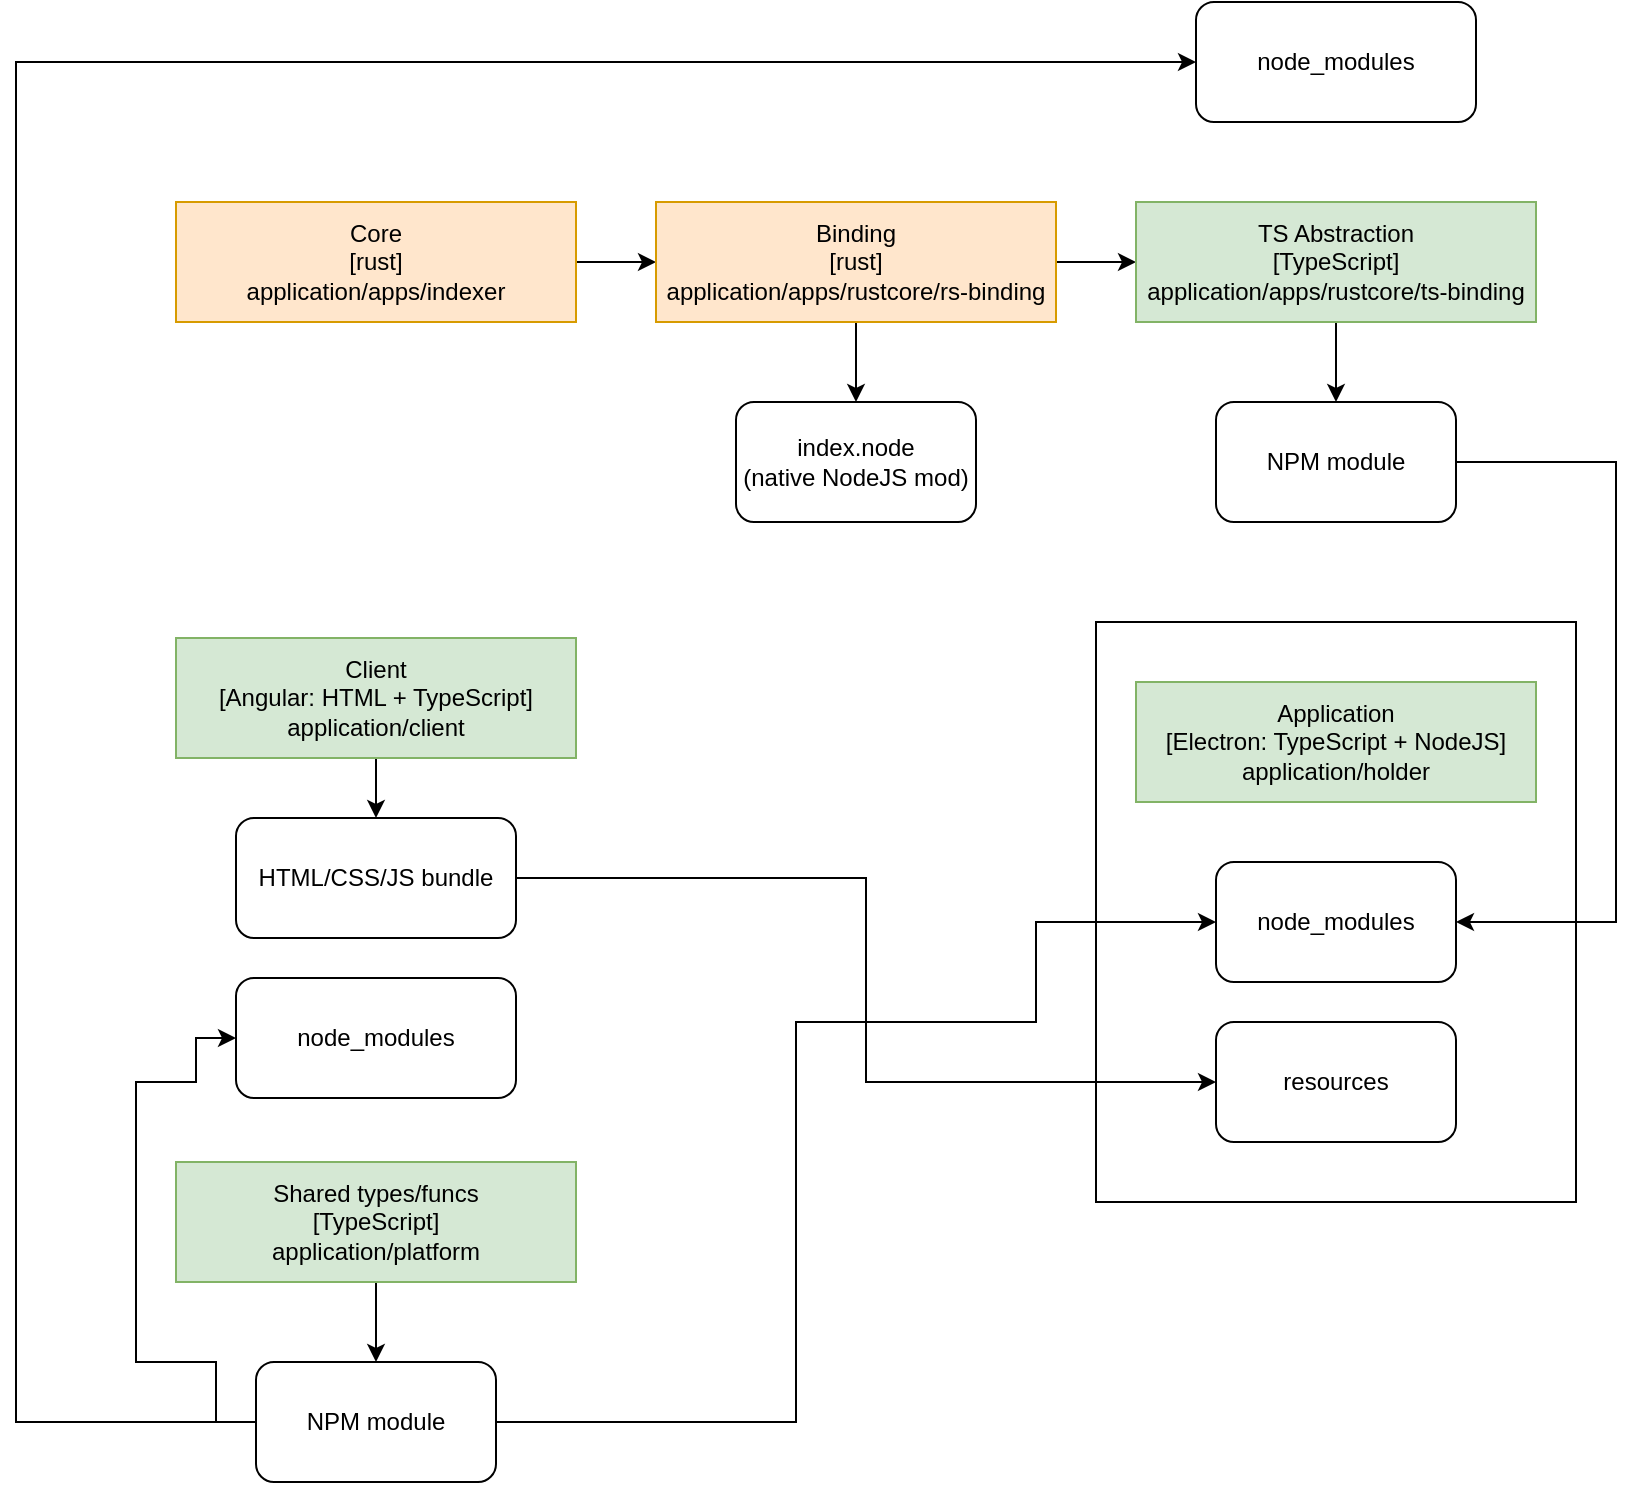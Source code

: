 <mxfile version="22.1.3" type="github">
  <diagram name="Page-1" id="U3YRdh-_FwdylBAqIgM6">
    <mxGraphModel dx="2261" dy="1873" grid="1" gridSize="10" guides="1" tooltips="1" connect="1" arrows="1" fold="1" page="1" pageScale="1" pageWidth="827" pageHeight="1169" math="0" shadow="0">
      <root>
        <mxCell id="0" />
        <mxCell id="1" parent="0" />
        <mxCell id="6jnQ-SL6PuQqEj748WKB-20" value="" style="rounded=0;whiteSpace=wrap;html=1;" vertex="1" parent="1">
          <mxGeometry x="500" y="250" width="240" height="290" as="geometry" />
        </mxCell>
        <mxCell id="6jnQ-SL6PuQqEj748WKB-5" style="edgeStyle=orthogonalEdgeStyle;rounded=0;orthogonalLoop=1;jettySize=auto;html=1;exitX=1;exitY=0.5;exitDx=0;exitDy=0;" edge="1" parent="1" source="6jnQ-SL6PuQqEj748WKB-1" target="6jnQ-SL6PuQqEj748WKB-2">
          <mxGeometry relative="1" as="geometry" />
        </mxCell>
        <mxCell id="6jnQ-SL6PuQqEj748WKB-1" value="Core&lt;br&gt;[rust]&lt;br&gt;application/apps/indexer" style="rounded=0;whiteSpace=wrap;html=1;fillColor=#ffe6cc;strokeColor=#d79b00;" vertex="1" parent="1">
          <mxGeometry x="40" y="40" width="200" height="60" as="geometry" />
        </mxCell>
        <mxCell id="6jnQ-SL6PuQqEj748WKB-4" style="edgeStyle=orthogonalEdgeStyle;rounded=0;orthogonalLoop=1;jettySize=auto;html=1;exitX=0.5;exitY=1;exitDx=0;exitDy=0;entryX=0.5;entryY=0;entryDx=0;entryDy=0;" edge="1" parent="1" source="6jnQ-SL6PuQqEj748WKB-2" target="6jnQ-SL6PuQqEj748WKB-3">
          <mxGeometry relative="1" as="geometry" />
        </mxCell>
        <mxCell id="6jnQ-SL6PuQqEj748WKB-7" style="edgeStyle=orthogonalEdgeStyle;rounded=0;orthogonalLoop=1;jettySize=auto;html=1;exitX=1;exitY=0.5;exitDx=0;exitDy=0;entryX=0;entryY=0.5;entryDx=0;entryDy=0;" edge="1" parent="1" source="6jnQ-SL6PuQqEj748WKB-2" target="6jnQ-SL6PuQqEj748WKB-6">
          <mxGeometry relative="1" as="geometry" />
        </mxCell>
        <mxCell id="6jnQ-SL6PuQqEj748WKB-2" value="Binding&lt;br&gt;[rust]&lt;br&gt;application/apps/rustcore/rs-binding" style="rounded=0;whiteSpace=wrap;html=1;fillColor=#ffe6cc;strokeColor=#d79b00;" vertex="1" parent="1">
          <mxGeometry x="280" y="40" width="200" height="60" as="geometry" />
        </mxCell>
        <mxCell id="6jnQ-SL6PuQqEj748WKB-3" value="index.node&lt;br&gt;(native NodeJS mod)" style="rounded=1;whiteSpace=wrap;html=1;" vertex="1" parent="1">
          <mxGeometry x="320" y="140" width="120" height="60" as="geometry" />
        </mxCell>
        <mxCell id="6jnQ-SL6PuQqEj748WKB-9" style="edgeStyle=orthogonalEdgeStyle;rounded=0;orthogonalLoop=1;jettySize=auto;html=1;exitX=0.5;exitY=1;exitDx=0;exitDy=0;entryX=0.5;entryY=0;entryDx=0;entryDy=0;" edge="1" parent="1" source="6jnQ-SL6PuQqEj748WKB-6" target="6jnQ-SL6PuQqEj748WKB-8">
          <mxGeometry relative="1" as="geometry" />
        </mxCell>
        <mxCell id="6jnQ-SL6PuQqEj748WKB-6" value="TS Abstraction&lt;br&gt;[TypeScript]&lt;br&gt;application/apps/rustcore/ts-binding" style="rounded=0;whiteSpace=wrap;html=1;fillColor=#d5e8d4;strokeColor=#82b366;" vertex="1" parent="1">
          <mxGeometry x="520" y="40" width="200" height="60" as="geometry" />
        </mxCell>
        <mxCell id="6jnQ-SL6PuQqEj748WKB-12" style="edgeStyle=orthogonalEdgeStyle;rounded=0;orthogonalLoop=1;jettySize=auto;html=1;exitX=1;exitY=0.5;exitDx=0;exitDy=0;entryX=1;entryY=0.5;entryDx=0;entryDy=0;" edge="1" parent="1" source="6jnQ-SL6PuQqEj748WKB-8" target="6jnQ-SL6PuQqEj748WKB-11">
          <mxGeometry relative="1" as="geometry">
            <Array as="points">
              <mxPoint x="760" y="170" />
              <mxPoint x="760" y="400" />
            </Array>
          </mxGeometry>
        </mxCell>
        <mxCell id="6jnQ-SL6PuQqEj748WKB-8" value="NPM module" style="rounded=1;whiteSpace=wrap;html=1;" vertex="1" parent="1">
          <mxGeometry x="560" y="140" width="120" height="60" as="geometry" />
        </mxCell>
        <mxCell id="6jnQ-SL6PuQqEj748WKB-10" value="Application&lt;br&gt;[Electron: TypeScript + NodeJS]&lt;br&gt;application/holder" style="rounded=0;whiteSpace=wrap;html=1;fillColor=#d5e8d4;strokeColor=#82b366;" vertex="1" parent="1">
          <mxGeometry x="520" y="280" width="200" height="60" as="geometry" />
        </mxCell>
        <mxCell id="6jnQ-SL6PuQqEj748WKB-11" value="node_modules" style="rounded=1;whiteSpace=wrap;html=1;" vertex="1" parent="1">
          <mxGeometry x="560" y="370" width="120" height="60" as="geometry" />
        </mxCell>
        <mxCell id="6jnQ-SL6PuQqEj748WKB-17" style="edgeStyle=orthogonalEdgeStyle;rounded=0;orthogonalLoop=1;jettySize=auto;html=1;exitX=0.5;exitY=1;exitDx=0;exitDy=0;entryX=0.5;entryY=0;entryDx=0;entryDy=0;" edge="1" parent="1" source="6jnQ-SL6PuQqEj748WKB-13" target="6jnQ-SL6PuQqEj748WKB-14">
          <mxGeometry relative="1" as="geometry" />
        </mxCell>
        <mxCell id="6jnQ-SL6PuQqEj748WKB-13" value="Client&lt;br&gt;[Angular: HTML + TypeScript]&lt;br&gt;application/client" style="rounded=0;whiteSpace=wrap;html=1;fillColor=#d5e8d4;strokeColor=#82b366;" vertex="1" parent="1">
          <mxGeometry x="40" y="258" width="200" height="60" as="geometry" />
        </mxCell>
        <mxCell id="6jnQ-SL6PuQqEj748WKB-16" style="edgeStyle=orthogonalEdgeStyle;rounded=0;orthogonalLoop=1;jettySize=auto;html=1;exitX=1;exitY=0.5;exitDx=0;exitDy=0;entryX=0;entryY=0.5;entryDx=0;entryDy=0;" edge="1" parent="1" source="6jnQ-SL6PuQqEj748WKB-14" target="6jnQ-SL6PuQqEj748WKB-15">
          <mxGeometry relative="1" as="geometry" />
        </mxCell>
        <mxCell id="6jnQ-SL6PuQqEj748WKB-14" value="HTML/CSS/JS bundle" style="rounded=1;whiteSpace=wrap;html=1;" vertex="1" parent="1">
          <mxGeometry x="70" y="348" width="140" height="60" as="geometry" />
        </mxCell>
        <mxCell id="6jnQ-SL6PuQqEj748WKB-15" value="resources" style="rounded=1;whiteSpace=wrap;html=1;" vertex="1" parent="1">
          <mxGeometry x="560" y="450" width="120" height="60" as="geometry" />
        </mxCell>
        <mxCell id="6jnQ-SL6PuQqEj748WKB-23" style="edgeStyle=orthogonalEdgeStyle;rounded=0;orthogonalLoop=1;jettySize=auto;html=1;exitX=0.5;exitY=1;exitDx=0;exitDy=0;entryX=0.5;entryY=0;entryDx=0;entryDy=0;" edge="1" parent="1" source="6jnQ-SL6PuQqEj748WKB-21" target="6jnQ-SL6PuQqEj748WKB-22">
          <mxGeometry relative="1" as="geometry" />
        </mxCell>
        <mxCell id="6jnQ-SL6PuQqEj748WKB-21" value="Shared types/funcs&lt;br&gt;[TypeScript]&lt;br&gt;application/platform" style="rounded=0;whiteSpace=wrap;html=1;fillColor=#d5e8d4;strokeColor=#82b366;" vertex="1" parent="1">
          <mxGeometry x="40" y="520" width="200" height="60" as="geometry" />
        </mxCell>
        <mxCell id="6jnQ-SL6PuQqEj748WKB-24" style="edgeStyle=orthogonalEdgeStyle;rounded=0;orthogonalLoop=1;jettySize=auto;html=1;exitX=1;exitY=0.5;exitDx=0;exitDy=0;entryX=0;entryY=0.5;entryDx=0;entryDy=0;" edge="1" parent="1" source="6jnQ-SL6PuQqEj748WKB-22" target="6jnQ-SL6PuQqEj748WKB-11">
          <mxGeometry relative="1" as="geometry">
            <Array as="points">
              <mxPoint x="350" y="650" />
              <mxPoint x="350" y="450" />
              <mxPoint x="470" y="450" />
              <mxPoint x="470" y="400" />
            </Array>
          </mxGeometry>
        </mxCell>
        <mxCell id="6jnQ-SL6PuQqEj748WKB-26" style="edgeStyle=orthogonalEdgeStyle;rounded=0;orthogonalLoop=1;jettySize=auto;html=1;exitX=0;exitY=0.5;exitDx=0;exitDy=0;entryX=0;entryY=0.5;entryDx=0;entryDy=0;" edge="1" parent="1" source="6jnQ-SL6PuQqEj748WKB-22" target="6jnQ-SL6PuQqEj748WKB-25">
          <mxGeometry relative="1" as="geometry">
            <Array as="points">
              <mxPoint x="60" y="650" />
              <mxPoint x="60" y="620" />
              <mxPoint x="20" y="620" />
              <mxPoint x="20" y="480" />
              <mxPoint x="50" y="480" />
              <mxPoint x="50" y="458" />
            </Array>
          </mxGeometry>
        </mxCell>
        <mxCell id="6jnQ-SL6PuQqEj748WKB-28" style="edgeStyle=orthogonalEdgeStyle;rounded=0;orthogonalLoop=1;jettySize=auto;html=1;exitX=0;exitY=0.5;exitDx=0;exitDy=0;entryX=0;entryY=0.5;entryDx=0;entryDy=0;" edge="1" parent="1" source="6jnQ-SL6PuQqEj748WKB-22" target="6jnQ-SL6PuQqEj748WKB-27">
          <mxGeometry relative="1" as="geometry">
            <Array as="points">
              <mxPoint x="-40" y="650" />
              <mxPoint x="-40" y="-30" />
            </Array>
          </mxGeometry>
        </mxCell>
        <mxCell id="6jnQ-SL6PuQqEj748WKB-22" value="NPM module" style="rounded=1;whiteSpace=wrap;html=1;" vertex="1" parent="1">
          <mxGeometry x="80" y="620" width="120" height="60" as="geometry" />
        </mxCell>
        <mxCell id="6jnQ-SL6PuQqEj748WKB-25" value="node_modules" style="rounded=1;whiteSpace=wrap;html=1;" vertex="1" parent="1">
          <mxGeometry x="70" y="428" width="140" height="60" as="geometry" />
        </mxCell>
        <mxCell id="6jnQ-SL6PuQqEj748WKB-27" value="node_modules" style="rounded=1;whiteSpace=wrap;html=1;" vertex="1" parent="1">
          <mxGeometry x="550" y="-60" width="140" height="60" as="geometry" />
        </mxCell>
      </root>
    </mxGraphModel>
  </diagram>
</mxfile>
